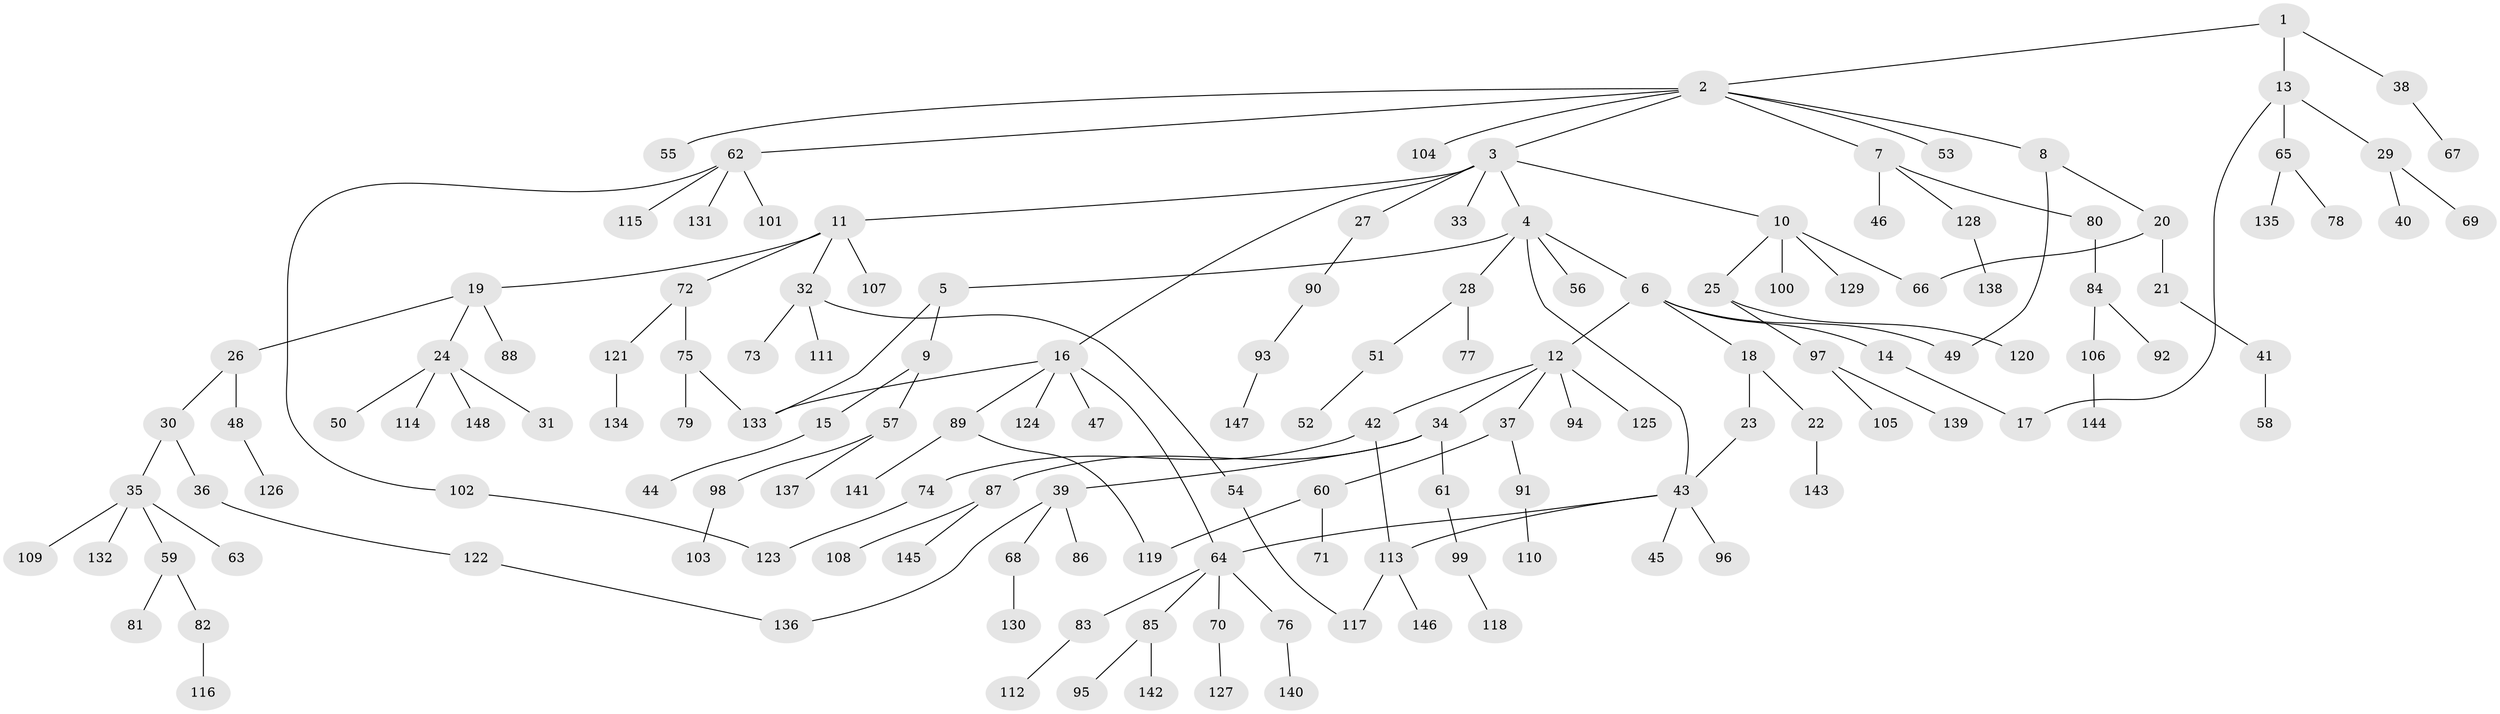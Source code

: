 // coarse degree distribution, {5: 0.06741573033707865, 2: 0.24719101123595505, 3: 0.15730337078651685, 6: 0.02247191011235955, 1: 0.4157303370786517, 7: 0.011235955056179775, 4: 0.07865168539325842}
// Generated by graph-tools (version 1.1) at 2025/36/03/04/25 23:36:13]
// undirected, 148 vertices, 159 edges
graph export_dot {
  node [color=gray90,style=filled];
  1;
  2;
  3;
  4;
  5;
  6;
  7;
  8;
  9;
  10;
  11;
  12;
  13;
  14;
  15;
  16;
  17;
  18;
  19;
  20;
  21;
  22;
  23;
  24;
  25;
  26;
  27;
  28;
  29;
  30;
  31;
  32;
  33;
  34;
  35;
  36;
  37;
  38;
  39;
  40;
  41;
  42;
  43;
  44;
  45;
  46;
  47;
  48;
  49;
  50;
  51;
  52;
  53;
  54;
  55;
  56;
  57;
  58;
  59;
  60;
  61;
  62;
  63;
  64;
  65;
  66;
  67;
  68;
  69;
  70;
  71;
  72;
  73;
  74;
  75;
  76;
  77;
  78;
  79;
  80;
  81;
  82;
  83;
  84;
  85;
  86;
  87;
  88;
  89;
  90;
  91;
  92;
  93;
  94;
  95;
  96;
  97;
  98;
  99;
  100;
  101;
  102;
  103;
  104;
  105;
  106;
  107;
  108;
  109;
  110;
  111;
  112;
  113;
  114;
  115;
  116;
  117;
  118;
  119;
  120;
  121;
  122;
  123;
  124;
  125;
  126;
  127;
  128;
  129;
  130;
  131;
  132;
  133;
  134;
  135;
  136;
  137;
  138;
  139;
  140;
  141;
  142;
  143;
  144;
  145;
  146;
  147;
  148;
  1 -- 2;
  1 -- 13;
  1 -- 38;
  2 -- 3;
  2 -- 7;
  2 -- 8;
  2 -- 53;
  2 -- 55;
  2 -- 62;
  2 -- 104;
  3 -- 4;
  3 -- 10;
  3 -- 11;
  3 -- 16;
  3 -- 27;
  3 -- 33;
  4 -- 5;
  4 -- 6;
  4 -- 28;
  4 -- 43;
  4 -- 56;
  5 -- 9;
  5 -- 133;
  6 -- 12;
  6 -- 14;
  6 -- 18;
  6 -- 49;
  7 -- 46;
  7 -- 80;
  7 -- 128;
  8 -- 20;
  8 -- 49;
  9 -- 15;
  9 -- 57;
  10 -- 25;
  10 -- 66;
  10 -- 100;
  10 -- 129;
  11 -- 19;
  11 -- 32;
  11 -- 72;
  11 -- 107;
  12 -- 34;
  12 -- 37;
  12 -- 42;
  12 -- 94;
  12 -- 125;
  13 -- 29;
  13 -- 65;
  13 -- 17;
  14 -- 17;
  15 -- 44;
  16 -- 47;
  16 -- 64;
  16 -- 89;
  16 -- 124;
  16 -- 133;
  18 -- 22;
  18 -- 23;
  19 -- 24;
  19 -- 26;
  19 -- 88;
  20 -- 21;
  20 -- 66;
  21 -- 41;
  22 -- 143;
  23 -- 43;
  24 -- 31;
  24 -- 50;
  24 -- 114;
  24 -- 148;
  25 -- 97;
  25 -- 120;
  26 -- 30;
  26 -- 48;
  27 -- 90;
  28 -- 51;
  28 -- 77;
  29 -- 40;
  29 -- 69;
  30 -- 35;
  30 -- 36;
  32 -- 54;
  32 -- 73;
  32 -- 111;
  34 -- 39;
  34 -- 61;
  34 -- 87;
  35 -- 59;
  35 -- 63;
  35 -- 109;
  35 -- 132;
  36 -- 122;
  37 -- 60;
  37 -- 91;
  38 -- 67;
  39 -- 68;
  39 -- 86;
  39 -- 136;
  41 -- 58;
  42 -- 74;
  42 -- 113;
  43 -- 45;
  43 -- 96;
  43 -- 113;
  43 -- 64;
  48 -- 126;
  51 -- 52;
  54 -- 117;
  57 -- 98;
  57 -- 137;
  59 -- 81;
  59 -- 82;
  60 -- 71;
  60 -- 119;
  61 -- 99;
  62 -- 101;
  62 -- 102;
  62 -- 115;
  62 -- 131;
  64 -- 70;
  64 -- 76;
  64 -- 83;
  64 -- 85;
  65 -- 78;
  65 -- 135;
  68 -- 130;
  70 -- 127;
  72 -- 75;
  72 -- 121;
  74 -- 123;
  75 -- 79;
  75 -- 133;
  76 -- 140;
  80 -- 84;
  82 -- 116;
  83 -- 112;
  84 -- 92;
  84 -- 106;
  85 -- 95;
  85 -- 142;
  87 -- 108;
  87 -- 145;
  89 -- 141;
  89 -- 119;
  90 -- 93;
  91 -- 110;
  93 -- 147;
  97 -- 105;
  97 -- 139;
  98 -- 103;
  99 -- 118;
  102 -- 123;
  106 -- 144;
  113 -- 146;
  113 -- 117;
  121 -- 134;
  122 -- 136;
  128 -- 138;
}
